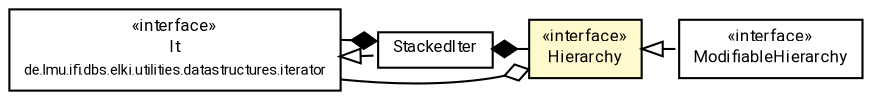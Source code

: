 #!/usr/local/bin/dot
#
# Class diagram 
# Generated by UMLGraph version R5_7_2-60-g0e99a6 (http://www.spinellis.gr/umlgraph/)
#

digraph G {
	graph [fontnames="svg"]
	edge [fontname="Roboto",fontsize=7,labelfontname="Roboto",labelfontsize=7,color="black"];
	node [fontname="Roboto",fontcolor="black",fontsize=8,shape=plaintext,margin=0,width=0,height=0];
	nodesep=0.15;
	ranksep=0.25;
	rankdir=LR;
	// de.lmu.ifi.dbs.elki.utilities.datastructures.iterator.It<O>
	c5033900 [label=<<table title="de.lmu.ifi.dbs.elki.utilities.datastructures.iterator.It" border="0" cellborder="1" cellspacing="0" cellpadding="2" href="../iterator/It.html" target="_parent">
		<tr><td><table border="0" cellspacing="0" cellpadding="1">
		<tr><td align="center" balign="center"> &#171;interface&#187; </td></tr>
		<tr><td align="center" balign="center"> <font face="Roboto">It</font> </td></tr>
		<tr><td align="center" balign="center"> <font face="Roboto" point-size="7.0">de.lmu.ifi.dbs.elki.utilities.datastructures.iterator</font> </td></tr>
		</table></td></tr>
		</table>>, URL="../iterator/It.html"];
	// de.lmu.ifi.dbs.elki.utilities.datastructures.hierarchy.StackedIter<B, A extends B>
	c5033923 [label=<<table title="de.lmu.ifi.dbs.elki.utilities.datastructures.hierarchy.StackedIter" border="0" cellborder="1" cellspacing="0" cellpadding="2" href="StackedIter.html" target="_parent">
		<tr><td><table border="0" cellspacing="0" cellpadding="1">
		<tr><td align="center" balign="center"> <font face="Roboto">StackedIter</font> </td></tr>
		</table></td></tr>
		</table>>, URL="StackedIter.html"];
	// de.lmu.ifi.dbs.elki.utilities.datastructures.hierarchy.Hierarchy<O>
	c5033924 [label=<<table title="de.lmu.ifi.dbs.elki.utilities.datastructures.hierarchy.Hierarchy" border="0" cellborder="1" cellspacing="0" cellpadding="2" bgcolor="lemonChiffon" href="Hierarchy.html" target="_parent">
		<tr><td><table border="0" cellspacing="0" cellpadding="1">
		<tr><td align="center" balign="center"> &#171;interface&#187; </td></tr>
		<tr><td align="center" balign="center"> <font face="Roboto">Hierarchy</font> </td></tr>
		</table></td></tr>
		</table>>, URL="Hierarchy.html"];
	// de.lmu.ifi.dbs.elki.utilities.datastructures.hierarchy.ModifiableHierarchy<O>
	c5033934 [label=<<table title="de.lmu.ifi.dbs.elki.utilities.datastructures.hierarchy.ModifiableHierarchy" border="0" cellborder="1" cellspacing="0" cellpadding="2" href="ModifiableHierarchy.html" target="_parent">
		<tr><td><table border="0" cellspacing="0" cellpadding="1">
		<tr><td align="center" balign="center"> &#171;interface&#187; </td></tr>
		<tr><td align="center" balign="center"> <font face="Roboto">ModifiableHierarchy</font> </td></tr>
		</table></td></tr>
		</table>>, URL="ModifiableHierarchy.html"];
	// de.lmu.ifi.dbs.elki.utilities.datastructures.hierarchy.StackedIter<B, A extends B> implements de.lmu.ifi.dbs.elki.utilities.datastructures.iterator.It<O>
	c5033900 -> c5033923 [arrowtail=empty,style=dashed,dir=back,weight=9];
	// de.lmu.ifi.dbs.elki.utilities.datastructures.hierarchy.StackedIter<B, A extends B> composed de.lmu.ifi.dbs.elki.utilities.datastructures.hierarchy.Hierarchy<O>
	c5033923 -> c5033924 [arrowhead=none,arrowtail=diamond,dir=back,weight=6];
	// de.lmu.ifi.dbs.elki.utilities.datastructures.hierarchy.StackedIter<B, A extends B> composed de.lmu.ifi.dbs.elki.utilities.datastructures.iterator.It<O>
	c5033923 -> c5033900 [arrowhead=none,arrowtail=diamond,dir=back,weight=6];
	// de.lmu.ifi.dbs.elki.utilities.datastructures.hierarchy.Hierarchy<O> has de.lmu.ifi.dbs.elki.utilities.datastructures.iterator.It<O>
	c5033924 -> c5033900 [arrowhead=none,arrowtail=ediamond,dir=back,weight=4];
	// de.lmu.ifi.dbs.elki.utilities.datastructures.hierarchy.ModifiableHierarchy<O> implements de.lmu.ifi.dbs.elki.utilities.datastructures.hierarchy.Hierarchy<O>
	c5033924 -> c5033934 [arrowtail=empty,style=dashed,dir=back,weight=9];
}


